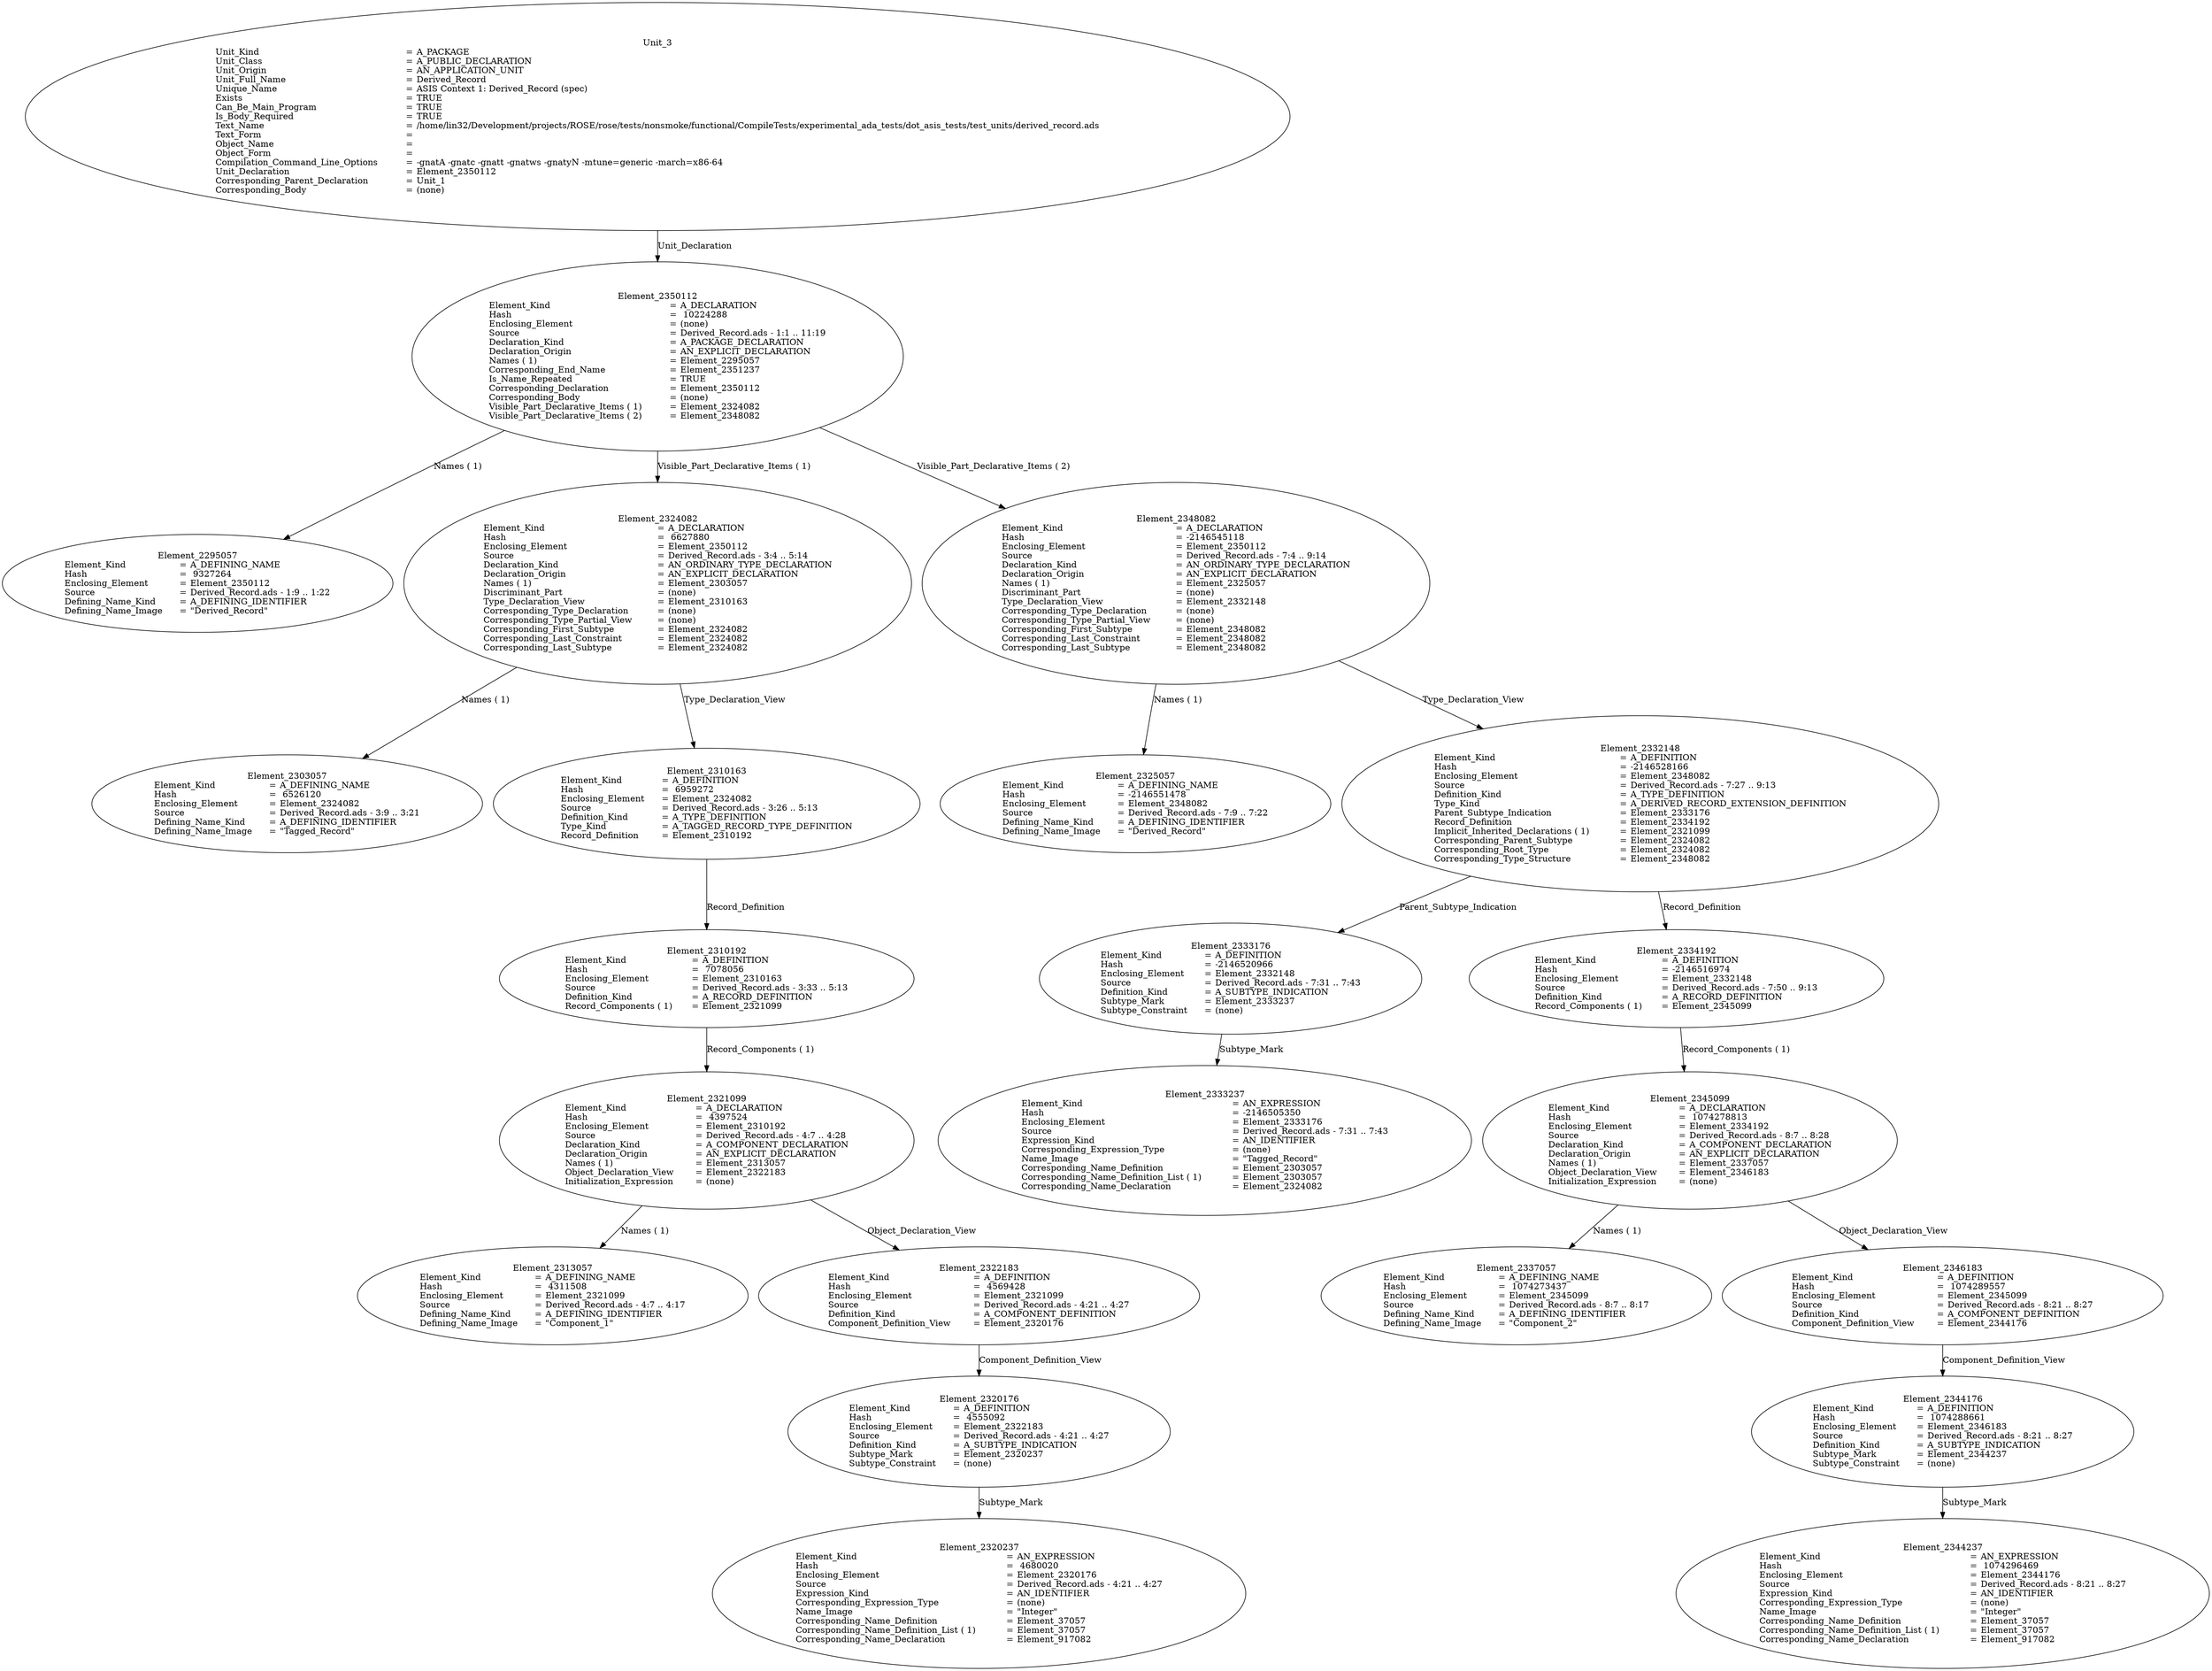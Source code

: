 digraph "derived_record.adt" {
  Unit_3 -> Element_2350112
      [ label=Unit_Declaration ];
  Unit_3
      [ label=<<TABLE BORDER="0" CELLBORDER="0" CELLSPACING="0" CELLPADDING="0"> 
          <TR><TD COLSPAN="3">Unit_3</TD></TR>
          <TR><TD ALIGN="LEFT">Unit_Kind   </TD><TD> = </TD><TD ALIGN="LEFT">A_PACKAGE</TD></TR>
          <TR><TD ALIGN="LEFT">Unit_Class   </TD><TD> = </TD><TD ALIGN="LEFT">A_PUBLIC_DECLARATION</TD></TR>
          <TR><TD ALIGN="LEFT">Unit_Origin   </TD><TD> = </TD><TD ALIGN="LEFT">AN_APPLICATION_UNIT</TD></TR>
          <TR><TD ALIGN="LEFT">Unit_Full_Name    </TD><TD> = </TD><TD ALIGN="LEFT">Derived_Record</TD></TR>
          <TR><TD ALIGN="LEFT">Unique_Name   </TD><TD> = </TD><TD ALIGN="LEFT">ASIS Context 1: Derived_Record (spec)</TD></TR>
          <TR><TD ALIGN="LEFT">Exists  </TD><TD> = </TD><TD ALIGN="LEFT">TRUE</TD></TR>
          <TR><TD ALIGN="LEFT">Can_Be_Main_Program     </TD><TD> = </TD><TD ALIGN="LEFT">TRUE</TD></TR>
          <TR><TD ALIGN="LEFT">Is_Body_Required     </TD><TD> = </TD><TD ALIGN="LEFT">TRUE</TD></TR>
          <TR><TD ALIGN="LEFT">Text_Name   </TD><TD> = </TD><TD ALIGN="LEFT">/home/lin32/Development/projects/ROSE/rose/tests/nonsmoke/functional/CompileTests/experimental_ada_tests/dot_asis_tests/test_units/derived_record.ads</TD></TR>
          <TR><TD ALIGN="LEFT">Text_Form   </TD><TD> = </TD><TD ALIGN="LEFT"></TD></TR>
          <TR><TD ALIGN="LEFT">Object_Name   </TD><TD> = </TD><TD ALIGN="LEFT"></TD></TR>
          <TR><TD ALIGN="LEFT">Object_Form   </TD><TD> = </TD><TD ALIGN="LEFT"></TD></TR>
          <TR><TD ALIGN="LEFT">Compilation_Command_Line_Options         </TD><TD> = </TD><TD ALIGN="LEFT">-gnatA -gnatc -gnatt -gnatws -gnatyN -mtune=generic -march=x86-64</TD></TR>
          <TR><TD ALIGN="LEFT">Unit_Declaration     </TD><TD> = </TD><TD ALIGN="LEFT">Element_2350112</TD></TR>
          <TR><TD ALIGN="LEFT">Corresponding_Parent_Declaration         </TD><TD> = </TD><TD ALIGN="LEFT">Unit_1</TD></TR>
          <TR><TD ALIGN="LEFT">Corresponding_Body     </TD><TD> = </TD><TD ALIGN="LEFT">(none)</TD></TR>
          </TABLE>> ];
  Element_2350112 -> Element_2295057
      [ label="Names ( 1)" ];
  Element_2350112 -> Element_2324082
      [ label="Visible_Part_Declarative_Items ( 1)" ];
  Element_2350112 -> Element_2348082
      [ label="Visible_Part_Declarative_Items ( 2)" ];
  Element_2350112
      [ label=<<TABLE BORDER="0" CELLBORDER="0" CELLSPACING="0" CELLPADDING="0"> 
          <TR><TD COLSPAN="3">Element_2350112</TD></TR>
          <TR><TD ALIGN="LEFT">Element_Kind    </TD><TD> = </TD><TD ALIGN="LEFT">A_DECLARATION</TD></TR>
          <TR><TD ALIGN="LEFT">Hash  </TD><TD> = </TD><TD ALIGN="LEFT"> 10224288</TD></TR>
          <TR><TD ALIGN="LEFT">Enclosing_Element     </TD><TD> = </TD><TD ALIGN="LEFT">(none)</TD></TR>
          <TR><TD ALIGN="LEFT">Source  </TD><TD> = </TD><TD ALIGN="LEFT">Derived_Record.ads - 1:1 .. 11:19</TD></TR>
          <TR><TD ALIGN="LEFT">Declaration_Kind     </TD><TD> = </TD><TD ALIGN="LEFT">A_PACKAGE_DECLARATION</TD></TR>
          <TR><TD ALIGN="LEFT">Declaration_Origin     </TD><TD> = </TD><TD ALIGN="LEFT">AN_EXPLICIT_DECLARATION</TD></TR>
          <TR><TD ALIGN="LEFT">Names ( 1)   </TD><TD> = </TD><TD ALIGN="LEFT">Element_2295057</TD></TR>
          <TR><TD ALIGN="LEFT">Corresponding_End_Name      </TD><TD> = </TD><TD ALIGN="LEFT">Element_2351237</TD></TR>
          <TR><TD ALIGN="LEFT">Is_Name_Repeated     </TD><TD> = </TD><TD ALIGN="LEFT">TRUE</TD></TR>
          <TR><TD ALIGN="LEFT">Corresponding_Declaration       </TD><TD> = </TD><TD ALIGN="LEFT">Element_2350112</TD></TR>
          <TR><TD ALIGN="LEFT">Corresponding_Body     </TD><TD> = </TD><TD ALIGN="LEFT">(none)</TD></TR>
          <TR><TD ALIGN="LEFT">Visible_Part_Declarative_Items ( 1)         </TD><TD> = </TD><TD ALIGN="LEFT">Element_2324082</TD></TR>
          <TR><TD ALIGN="LEFT">Visible_Part_Declarative_Items ( 2)         </TD><TD> = </TD><TD ALIGN="LEFT">Element_2348082</TD></TR>
          </TABLE>> ];
  Element_2295057
      [ label=<<TABLE BORDER="0" CELLBORDER="0" CELLSPACING="0" CELLPADDING="0"> 
          <TR><TD COLSPAN="3">Element_2295057</TD></TR>
          <TR><TD ALIGN="LEFT">Element_Kind    </TD><TD> = </TD><TD ALIGN="LEFT">A_DEFINING_NAME</TD></TR>
          <TR><TD ALIGN="LEFT">Hash  </TD><TD> = </TD><TD ALIGN="LEFT"> 9327264</TD></TR>
          <TR><TD ALIGN="LEFT">Enclosing_Element     </TD><TD> = </TD><TD ALIGN="LEFT">Element_2350112</TD></TR>
          <TR><TD ALIGN="LEFT">Source  </TD><TD> = </TD><TD ALIGN="LEFT">Derived_Record.ads - 1:9 .. 1:22</TD></TR>
          <TR><TD ALIGN="LEFT">Defining_Name_Kind     </TD><TD> = </TD><TD ALIGN="LEFT">A_DEFINING_IDENTIFIER</TD></TR>
          <TR><TD ALIGN="LEFT">Defining_Name_Image     </TD><TD> = </TD><TD ALIGN="LEFT">"Derived_Record"</TD></TR>
          </TABLE>> ];
  Element_2324082 -> Element_2303057
      [ label="Names ( 1)" ];
  Element_2324082 -> Element_2310163
      [ label=Type_Declaration_View ];
  Element_2324082
      [ label=<<TABLE BORDER="0" CELLBORDER="0" CELLSPACING="0" CELLPADDING="0"> 
          <TR><TD COLSPAN="3">Element_2324082</TD></TR>
          <TR><TD ALIGN="LEFT">Element_Kind    </TD><TD> = </TD><TD ALIGN="LEFT">A_DECLARATION</TD></TR>
          <TR><TD ALIGN="LEFT">Hash  </TD><TD> = </TD><TD ALIGN="LEFT"> 6627880</TD></TR>
          <TR><TD ALIGN="LEFT">Enclosing_Element     </TD><TD> = </TD><TD ALIGN="LEFT">Element_2350112</TD></TR>
          <TR><TD ALIGN="LEFT">Source  </TD><TD> = </TD><TD ALIGN="LEFT">Derived_Record.ads - 3:4 .. 5:14</TD></TR>
          <TR><TD ALIGN="LEFT">Declaration_Kind     </TD><TD> = </TD><TD ALIGN="LEFT">AN_ORDINARY_TYPE_DECLARATION</TD></TR>
          <TR><TD ALIGN="LEFT">Declaration_Origin     </TD><TD> = </TD><TD ALIGN="LEFT">AN_EXPLICIT_DECLARATION</TD></TR>
          <TR><TD ALIGN="LEFT">Names ( 1)   </TD><TD> = </TD><TD ALIGN="LEFT">Element_2303057</TD></TR>
          <TR><TD ALIGN="LEFT">Discriminant_Part     </TD><TD> = </TD><TD ALIGN="LEFT">(none)</TD></TR>
          <TR><TD ALIGN="LEFT">Type_Declaration_View      </TD><TD> = </TD><TD ALIGN="LEFT">Element_2310163</TD></TR>
          <TR><TD ALIGN="LEFT">Corresponding_Type_Declaration        </TD><TD> = </TD><TD ALIGN="LEFT">(none)</TD></TR>
          <TR><TD ALIGN="LEFT">Corresponding_Type_Partial_View        </TD><TD> = </TD><TD ALIGN="LEFT">(none)</TD></TR>
          <TR><TD ALIGN="LEFT">Corresponding_First_Subtype       </TD><TD> = </TD><TD ALIGN="LEFT">Element_2324082</TD></TR>
          <TR><TD ALIGN="LEFT">Corresponding_Last_Constraint        </TD><TD> = </TD><TD ALIGN="LEFT">Element_2324082</TD></TR>
          <TR><TD ALIGN="LEFT">Corresponding_Last_Subtype       </TD><TD> = </TD><TD ALIGN="LEFT">Element_2324082</TD></TR>
          </TABLE>> ];
  Element_2303057
      [ label=<<TABLE BORDER="0" CELLBORDER="0" CELLSPACING="0" CELLPADDING="0"> 
          <TR><TD COLSPAN="3">Element_2303057</TD></TR>
          <TR><TD ALIGN="LEFT">Element_Kind    </TD><TD> = </TD><TD ALIGN="LEFT">A_DEFINING_NAME</TD></TR>
          <TR><TD ALIGN="LEFT">Hash  </TD><TD> = </TD><TD ALIGN="LEFT"> 6526120</TD></TR>
          <TR><TD ALIGN="LEFT">Enclosing_Element     </TD><TD> = </TD><TD ALIGN="LEFT">Element_2324082</TD></TR>
          <TR><TD ALIGN="LEFT">Source  </TD><TD> = </TD><TD ALIGN="LEFT">Derived_Record.ads - 3:9 .. 3:21</TD></TR>
          <TR><TD ALIGN="LEFT">Defining_Name_Kind     </TD><TD> = </TD><TD ALIGN="LEFT">A_DEFINING_IDENTIFIER</TD></TR>
          <TR><TD ALIGN="LEFT">Defining_Name_Image     </TD><TD> = </TD><TD ALIGN="LEFT">"Tagged_Record"</TD></TR>
          </TABLE>> ];
  Element_2310163 -> Element_2310192
      [ label=Record_Definition ];
  Element_2310163
      [ label=<<TABLE BORDER="0" CELLBORDER="0" CELLSPACING="0" CELLPADDING="0"> 
          <TR><TD COLSPAN="3">Element_2310163</TD></TR>
          <TR><TD ALIGN="LEFT">Element_Kind    </TD><TD> = </TD><TD ALIGN="LEFT">A_DEFINITION</TD></TR>
          <TR><TD ALIGN="LEFT">Hash  </TD><TD> = </TD><TD ALIGN="LEFT"> 6959272</TD></TR>
          <TR><TD ALIGN="LEFT">Enclosing_Element     </TD><TD> = </TD><TD ALIGN="LEFT">Element_2324082</TD></TR>
          <TR><TD ALIGN="LEFT">Source  </TD><TD> = </TD><TD ALIGN="LEFT">Derived_Record.ads - 3:26 .. 5:13</TD></TR>
          <TR><TD ALIGN="LEFT">Definition_Kind    </TD><TD> = </TD><TD ALIGN="LEFT">A_TYPE_DEFINITION</TD></TR>
          <TR><TD ALIGN="LEFT">Type_Kind   </TD><TD> = </TD><TD ALIGN="LEFT">A_TAGGED_RECORD_TYPE_DEFINITION</TD></TR>
          <TR><TD ALIGN="LEFT">Record_Definition     </TD><TD> = </TD><TD ALIGN="LEFT">Element_2310192</TD></TR>
          </TABLE>> ];
  Element_2310192 -> Element_2321099
      [ label="Record_Components ( 1)" ];
  Element_2310192
      [ label=<<TABLE BORDER="0" CELLBORDER="0" CELLSPACING="0" CELLPADDING="0"> 
          <TR><TD COLSPAN="3">Element_2310192</TD></TR>
          <TR><TD ALIGN="LEFT">Element_Kind    </TD><TD> = </TD><TD ALIGN="LEFT">A_DEFINITION</TD></TR>
          <TR><TD ALIGN="LEFT">Hash  </TD><TD> = </TD><TD ALIGN="LEFT"> 7078056</TD></TR>
          <TR><TD ALIGN="LEFT">Enclosing_Element     </TD><TD> = </TD><TD ALIGN="LEFT">Element_2310163</TD></TR>
          <TR><TD ALIGN="LEFT">Source  </TD><TD> = </TD><TD ALIGN="LEFT">Derived_Record.ads - 3:33 .. 5:13</TD></TR>
          <TR><TD ALIGN="LEFT">Definition_Kind    </TD><TD> = </TD><TD ALIGN="LEFT">A_RECORD_DEFINITION</TD></TR>
          <TR><TD ALIGN="LEFT">Record_Components ( 1)      </TD><TD> = </TD><TD ALIGN="LEFT">Element_2321099</TD></TR>
          </TABLE>> ];
  Element_2321099 -> Element_2313057
      [ label="Names ( 1)" ];
  Element_2321099 -> Element_2322183
      [ label=Object_Declaration_View ];
  Element_2321099
      [ label=<<TABLE BORDER="0" CELLBORDER="0" CELLSPACING="0" CELLPADDING="0"> 
          <TR><TD COLSPAN="3">Element_2321099</TD></TR>
          <TR><TD ALIGN="LEFT">Element_Kind    </TD><TD> = </TD><TD ALIGN="LEFT">A_DECLARATION</TD></TR>
          <TR><TD ALIGN="LEFT">Hash  </TD><TD> = </TD><TD ALIGN="LEFT"> 4397524</TD></TR>
          <TR><TD ALIGN="LEFT">Enclosing_Element     </TD><TD> = </TD><TD ALIGN="LEFT">Element_2310192</TD></TR>
          <TR><TD ALIGN="LEFT">Source  </TD><TD> = </TD><TD ALIGN="LEFT">Derived_Record.ads - 4:7 .. 4:28</TD></TR>
          <TR><TD ALIGN="LEFT">Declaration_Kind     </TD><TD> = </TD><TD ALIGN="LEFT">A_COMPONENT_DECLARATION</TD></TR>
          <TR><TD ALIGN="LEFT">Declaration_Origin     </TD><TD> = </TD><TD ALIGN="LEFT">AN_EXPLICIT_DECLARATION</TD></TR>
          <TR><TD ALIGN="LEFT">Names ( 1)   </TD><TD> = </TD><TD ALIGN="LEFT">Element_2313057</TD></TR>
          <TR><TD ALIGN="LEFT">Object_Declaration_View      </TD><TD> = </TD><TD ALIGN="LEFT">Element_2322183</TD></TR>
          <TR><TD ALIGN="LEFT">Initialization_Expression       </TD><TD> = </TD><TD ALIGN="LEFT">(none)</TD></TR>
          </TABLE>> ];
  Element_2313057
      [ label=<<TABLE BORDER="0" CELLBORDER="0" CELLSPACING="0" CELLPADDING="0"> 
          <TR><TD COLSPAN="3">Element_2313057</TD></TR>
          <TR><TD ALIGN="LEFT">Element_Kind    </TD><TD> = </TD><TD ALIGN="LEFT">A_DEFINING_NAME</TD></TR>
          <TR><TD ALIGN="LEFT">Hash  </TD><TD> = </TD><TD ALIGN="LEFT"> 4311508</TD></TR>
          <TR><TD ALIGN="LEFT">Enclosing_Element     </TD><TD> = </TD><TD ALIGN="LEFT">Element_2321099</TD></TR>
          <TR><TD ALIGN="LEFT">Source  </TD><TD> = </TD><TD ALIGN="LEFT">Derived_Record.ads - 4:7 .. 4:17</TD></TR>
          <TR><TD ALIGN="LEFT">Defining_Name_Kind     </TD><TD> = </TD><TD ALIGN="LEFT">A_DEFINING_IDENTIFIER</TD></TR>
          <TR><TD ALIGN="LEFT">Defining_Name_Image     </TD><TD> = </TD><TD ALIGN="LEFT">"Component_1"</TD></TR>
          </TABLE>> ];
  Element_2322183 -> Element_2320176
      [ label=Component_Definition_View ];
  Element_2322183
      [ label=<<TABLE BORDER="0" CELLBORDER="0" CELLSPACING="0" CELLPADDING="0"> 
          <TR><TD COLSPAN="3">Element_2322183</TD></TR>
          <TR><TD ALIGN="LEFT">Element_Kind    </TD><TD> = </TD><TD ALIGN="LEFT">A_DEFINITION</TD></TR>
          <TR><TD ALIGN="LEFT">Hash  </TD><TD> = </TD><TD ALIGN="LEFT"> 4569428</TD></TR>
          <TR><TD ALIGN="LEFT">Enclosing_Element     </TD><TD> = </TD><TD ALIGN="LEFT">Element_2321099</TD></TR>
          <TR><TD ALIGN="LEFT">Source  </TD><TD> = </TD><TD ALIGN="LEFT">Derived_Record.ads - 4:21 .. 4:27</TD></TR>
          <TR><TD ALIGN="LEFT">Definition_Kind    </TD><TD> = </TD><TD ALIGN="LEFT">A_COMPONENT_DEFINITION</TD></TR>
          <TR><TD ALIGN="LEFT">Component_Definition_View       </TD><TD> = </TD><TD ALIGN="LEFT">Element_2320176</TD></TR>
          </TABLE>> ];
  Element_2320176 -> Element_2320237
      [ label=Subtype_Mark ];
  Element_2320176
      [ label=<<TABLE BORDER="0" CELLBORDER="0" CELLSPACING="0" CELLPADDING="0"> 
          <TR><TD COLSPAN="3">Element_2320176</TD></TR>
          <TR><TD ALIGN="LEFT">Element_Kind    </TD><TD> = </TD><TD ALIGN="LEFT">A_DEFINITION</TD></TR>
          <TR><TD ALIGN="LEFT">Hash  </TD><TD> = </TD><TD ALIGN="LEFT"> 4555092</TD></TR>
          <TR><TD ALIGN="LEFT">Enclosing_Element     </TD><TD> = </TD><TD ALIGN="LEFT">Element_2322183</TD></TR>
          <TR><TD ALIGN="LEFT">Source  </TD><TD> = </TD><TD ALIGN="LEFT">Derived_Record.ads - 4:21 .. 4:27</TD></TR>
          <TR><TD ALIGN="LEFT">Definition_Kind    </TD><TD> = </TD><TD ALIGN="LEFT">A_SUBTYPE_INDICATION</TD></TR>
          <TR><TD ALIGN="LEFT">Subtype_Mark    </TD><TD> = </TD><TD ALIGN="LEFT">Element_2320237</TD></TR>
          <TR><TD ALIGN="LEFT">Subtype_Constraint     </TD><TD> = </TD><TD ALIGN="LEFT">(none)</TD></TR>
          </TABLE>> ];
  Element_2320237
      [ label=<<TABLE BORDER="0" CELLBORDER="0" CELLSPACING="0" CELLPADDING="0"> 
          <TR><TD COLSPAN="3">Element_2320237</TD></TR>
          <TR><TD ALIGN="LEFT">Element_Kind    </TD><TD> = </TD><TD ALIGN="LEFT">AN_EXPRESSION</TD></TR>
          <TR><TD ALIGN="LEFT">Hash  </TD><TD> = </TD><TD ALIGN="LEFT"> 4680020</TD></TR>
          <TR><TD ALIGN="LEFT">Enclosing_Element     </TD><TD> = </TD><TD ALIGN="LEFT">Element_2320176</TD></TR>
          <TR><TD ALIGN="LEFT">Source  </TD><TD> = </TD><TD ALIGN="LEFT">Derived_Record.ads - 4:21 .. 4:27</TD></TR>
          <TR><TD ALIGN="LEFT">Expression_Kind    </TD><TD> = </TD><TD ALIGN="LEFT">AN_IDENTIFIER</TD></TR>
          <TR><TD ALIGN="LEFT">Corresponding_Expression_Type        </TD><TD> = </TD><TD ALIGN="LEFT">(none)</TD></TR>
          <TR><TD ALIGN="LEFT">Name_Image   </TD><TD> = </TD><TD ALIGN="LEFT">"Integer"</TD></TR>
          <TR><TD ALIGN="LEFT">Corresponding_Name_Definition        </TD><TD> = </TD><TD ALIGN="LEFT">Element_37057</TD></TR>
          <TR><TD ALIGN="LEFT">Corresponding_Name_Definition_List ( 1)          </TD><TD> = </TD><TD ALIGN="LEFT">Element_37057</TD></TR>
          <TR><TD ALIGN="LEFT">Corresponding_Name_Declaration        </TD><TD> = </TD><TD ALIGN="LEFT">Element_917082</TD></TR>
          </TABLE>> ];
  Element_2348082 -> Element_2325057
      [ label="Names ( 1)" ];
  Element_2348082 -> Element_2332148
      [ label=Type_Declaration_View ];
  Element_2348082
      [ label=<<TABLE BORDER="0" CELLBORDER="0" CELLSPACING="0" CELLPADDING="0"> 
          <TR><TD COLSPAN="3">Element_2348082</TD></TR>
          <TR><TD ALIGN="LEFT">Element_Kind    </TD><TD> = </TD><TD ALIGN="LEFT">A_DECLARATION</TD></TR>
          <TR><TD ALIGN="LEFT">Hash  </TD><TD> = </TD><TD ALIGN="LEFT">-2146545118</TD></TR>
          <TR><TD ALIGN="LEFT">Enclosing_Element     </TD><TD> = </TD><TD ALIGN="LEFT">Element_2350112</TD></TR>
          <TR><TD ALIGN="LEFT">Source  </TD><TD> = </TD><TD ALIGN="LEFT">Derived_Record.ads - 7:4 .. 9:14</TD></TR>
          <TR><TD ALIGN="LEFT">Declaration_Kind     </TD><TD> = </TD><TD ALIGN="LEFT">AN_ORDINARY_TYPE_DECLARATION</TD></TR>
          <TR><TD ALIGN="LEFT">Declaration_Origin     </TD><TD> = </TD><TD ALIGN="LEFT">AN_EXPLICIT_DECLARATION</TD></TR>
          <TR><TD ALIGN="LEFT">Names ( 1)   </TD><TD> = </TD><TD ALIGN="LEFT">Element_2325057</TD></TR>
          <TR><TD ALIGN="LEFT">Discriminant_Part     </TD><TD> = </TD><TD ALIGN="LEFT">(none)</TD></TR>
          <TR><TD ALIGN="LEFT">Type_Declaration_View      </TD><TD> = </TD><TD ALIGN="LEFT">Element_2332148</TD></TR>
          <TR><TD ALIGN="LEFT">Corresponding_Type_Declaration        </TD><TD> = </TD><TD ALIGN="LEFT">(none)</TD></TR>
          <TR><TD ALIGN="LEFT">Corresponding_Type_Partial_View        </TD><TD> = </TD><TD ALIGN="LEFT">(none)</TD></TR>
          <TR><TD ALIGN="LEFT">Corresponding_First_Subtype       </TD><TD> = </TD><TD ALIGN="LEFT">Element_2348082</TD></TR>
          <TR><TD ALIGN="LEFT">Corresponding_Last_Constraint        </TD><TD> = </TD><TD ALIGN="LEFT">Element_2348082</TD></TR>
          <TR><TD ALIGN="LEFT">Corresponding_Last_Subtype       </TD><TD> = </TD><TD ALIGN="LEFT">Element_2348082</TD></TR>
          </TABLE>> ];
  Element_2325057
      [ label=<<TABLE BORDER="0" CELLBORDER="0" CELLSPACING="0" CELLPADDING="0"> 
          <TR><TD COLSPAN="3">Element_2325057</TD></TR>
          <TR><TD ALIGN="LEFT">Element_Kind    </TD><TD> = </TD><TD ALIGN="LEFT">A_DEFINING_NAME</TD></TR>
          <TR><TD ALIGN="LEFT">Hash  </TD><TD> = </TD><TD ALIGN="LEFT">-2146551478</TD></TR>
          <TR><TD ALIGN="LEFT">Enclosing_Element     </TD><TD> = </TD><TD ALIGN="LEFT">Element_2348082</TD></TR>
          <TR><TD ALIGN="LEFT">Source  </TD><TD> = </TD><TD ALIGN="LEFT">Derived_Record.ads - 7:9 .. 7:22</TD></TR>
          <TR><TD ALIGN="LEFT">Defining_Name_Kind     </TD><TD> = </TD><TD ALIGN="LEFT">A_DEFINING_IDENTIFIER</TD></TR>
          <TR><TD ALIGN="LEFT">Defining_Name_Image     </TD><TD> = </TD><TD ALIGN="LEFT">"Derived_Record"</TD></TR>
          </TABLE>> ];
  Element_2332148 -> Element_2333176
      [ label=Parent_Subtype_Indication ];
  Element_2332148 -> Element_2334192
      [ label=Record_Definition ];
  Element_2332148
      [ label=<<TABLE BORDER="0" CELLBORDER="0" CELLSPACING="0" CELLPADDING="0"> 
          <TR><TD COLSPAN="3">Element_2332148</TD></TR>
          <TR><TD ALIGN="LEFT">Element_Kind    </TD><TD> = </TD><TD ALIGN="LEFT">A_DEFINITION</TD></TR>
          <TR><TD ALIGN="LEFT">Hash  </TD><TD> = </TD><TD ALIGN="LEFT">-2146528166</TD></TR>
          <TR><TD ALIGN="LEFT">Enclosing_Element     </TD><TD> = </TD><TD ALIGN="LEFT">Element_2348082</TD></TR>
          <TR><TD ALIGN="LEFT">Source  </TD><TD> = </TD><TD ALIGN="LEFT">Derived_Record.ads - 7:27 .. 9:13</TD></TR>
          <TR><TD ALIGN="LEFT">Definition_Kind    </TD><TD> = </TD><TD ALIGN="LEFT">A_TYPE_DEFINITION</TD></TR>
          <TR><TD ALIGN="LEFT">Type_Kind   </TD><TD> = </TD><TD ALIGN="LEFT">A_DERIVED_RECORD_EXTENSION_DEFINITION</TD></TR>
          <TR><TD ALIGN="LEFT">Parent_Subtype_Indication       </TD><TD> = </TD><TD ALIGN="LEFT">Element_2333176</TD></TR>
          <TR><TD ALIGN="LEFT">Record_Definition     </TD><TD> = </TD><TD ALIGN="LEFT">Element_2334192</TD></TR>
          <TR><TD ALIGN="LEFT">Implicit_Inherited_Declarations ( 1)          </TD><TD> = </TD><TD ALIGN="LEFT">Element_2321099</TD></TR>
          <TR><TD ALIGN="LEFT">Corresponding_Parent_Subtype        </TD><TD> = </TD><TD ALIGN="LEFT">Element_2324082</TD></TR>
          <TR><TD ALIGN="LEFT">Corresponding_Root_Type      </TD><TD> = </TD><TD ALIGN="LEFT">Element_2324082</TD></TR>
          <TR><TD ALIGN="LEFT">Corresponding_Type_Structure        </TD><TD> = </TD><TD ALIGN="LEFT">Element_2348082</TD></TR>
          </TABLE>> ];
  Element_2333176 -> Element_2333237
      [ label=Subtype_Mark ];
  Element_2333176
      [ label=<<TABLE BORDER="0" CELLBORDER="0" CELLSPACING="0" CELLPADDING="0"> 
          <TR><TD COLSPAN="3">Element_2333176</TD></TR>
          <TR><TD ALIGN="LEFT">Element_Kind    </TD><TD> = </TD><TD ALIGN="LEFT">A_DEFINITION</TD></TR>
          <TR><TD ALIGN="LEFT">Hash  </TD><TD> = </TD><TD ALIGN="LEFT">-2146520966</TD></TR>
          <TR><TD ALIGN="LEFT">Enclosing_Element     </TD><TD> = </TD><TD ALIGN="LEFT">Element_2332148</TD></TR>
          <TR><TD ALIGN="LEFT">Source  </TD><TD> = </TD><TD ALIGN="LEFT">Derived_Record.ads - 7:31 .. 7:43</TD></TR>
          <TR><TD ALIGN="LEFT">Definition_Kind    </TD><TD> = </TD><TD ALIGN="LEFT">A_SUBTYPE_INDICATION</TD></TR>
          <TR><TD ALIGN="LEFT">Subtype_Mark    </TD><TD> = </TD><TD ALIGN="LEFT">Element_2333237</TD></TR>
          <TR><TD ALIGN="LEFT">Subtype_Constraint     </TD><TD> = </TD><TD ALIGN="LEFT">(none)</TD></TR>
          </TABLE>> ];
  Element_2333237
      [ label=<<TABLE BORDER="0" CELLBORDER="0" CELLSPACING="0" CELLPADDING="0"> 
          <TR><TD COLSPAN="3">Element_2333237</TD></TR>
          <TR><TD ALIGN="LEFT">Element_Kind    </TD><TD> = </TD><TD ALIGN="LEFT">AN_EXPRESSION</TD></TR>
          <TR><TD ALIGN="LEFT">Hash  </TD><TD> = </TD><TD ALIGN="LEFT">-2146505350</TD></TR>
          <TR><TD ALIGN="LEFT">Enclosing_Element     </TD><TD> = </TD><TD ALIGN="LEFT">Element_2333176</TD></TR>
          <TR><TD ALIGN="LEFT">Source  </TD><TD> = </TD><TD ALIGN="LEFT">Derived_Record.ads - 7:31 .. 7:43</TD></TR>
          <TR><TD ALIGN="LEFT">Expression_Kind    </TD><TD> = </TD><TD ALIGN="LEFT">AN_IDENTIFIER</TD></TR>
          <TR><TD ALIGN="LEFT">Corresponding_Expression_Type        </TD><TD> = </TD><TD ALIGN="LEFT">(none)</TD></TR>
          <TR><TD ALIGN="LEFT">Name_Image   </TD><TD> = </TD><TD ALIGN="LEFT">"Tagged_Record"</TD></TR>
          <TR><TD ALIGN="LEFT">Corresponding_Name_Definition        </TD><TD> = </TD><TD ALIGN="LEFT">Element_2303057</TD></TR>
          <TR><TD ALIGN="LEFT">Corresponding_Name_Definition_List ( 1)          </TD><TD> = </TD><TD ALIGN="LEFT">Element_2303057</TD></TR>
          <TR><TD ALIGN="LEFT">Corresponding_Name_Declaration        </TD><TD> = </TD><TD ALIGN="LEFT">Element_2324082</TD></TR>
          </TABLE>> ];
  Element_2334192 -> Element_2345099
      [ label="Record_Components ( 1)" ];
  Element_2334192
      [ label=<<TABLE BORDER="0" CELLBORDER="0" CELLSPACING="0" CELLPADDING="0"> 
          <TR><TD COLSPAN="3">Element_2334192</TD></TR>
          <TR><TD ALIGN="LEFT">Element_Kind    </TD><TD> = </TD><TD ALIGN="LEFT">A_DEFINITION</TD></TR>
          <TR><TD ALIGN="LEFT">Hash  </TD><TD> = </TD><TD ALIGN="LEFT">-2146516974</TD></TR>
          <TR><TD ALIGN="LEFT">Enclosing_Element     </TD><TD> = </TD><TD ALIGN="LEFT">Element_2332148</TD></TR>
          <TR><TD ALIGN="LEFT">Source  </TD><TD> = </TD><TD ALIGN="LEFT">Derived_Record.ads - 7:50 .. 9:13</TD></TR>
          <TR><TD ALIGN="LEFT">Definition_Kind    </TD><TD> = </TD><TD ALIGN="LEFT">A_RECORD_DEFINITION</TD></TR>
          <TR><TD ALIGN="LEFT">Record_Components ( 1)      </TD><TD> = </TD><TD ALIGN="LEFT">Element_2345099</TD></TR>
          </TABLE>> ];
  Element_2345099 -> Element_2337057
      [ label="Names ( 1)" ];
  Element_2345099 -> Element_2346183
      [ label=Object_Declaration_View ];
  Element_2345099
      [ label=<<TABLE BORDER="0" CELLBORDER="0" CELLSPACING="0" CELLPADDING="0"> 
          <TR><TD COLSPAN="3">Element_2345099</TD></TR>
          <TR><TD ALIGN="LEFT">Element_Kind    </TD><TD> = </TD><TD ALIGN="LEFT">A_DECLARATION</TD></TR>
          <TR><TD ALIGN="LEFT">Hash  </TD><TD> = </TD><TD ALIGN="LEFT"> 1074278813</TD></TR>
          <TR><TD ALIGN="LEFT">Enclosing_Element     </TD><TD> = </TD><TD ALIGN="LEFT">Element_2334192</TD></TR>
          <TR><TD ALIGN="LEFT">Source  </TD><TD> = </TD><TD ALIGN="LEFT">Derived_Record.ads - 8:7 .. 8:28</TD></TR>
          <TR><TD ALIGN="LEFT">Declaration_Kind     </TD><TD> = </TD><TD ALIGN="LEFT">A_COMPONENT_DECLARATION</TD></TR>
          <TR><TD ALIGN="LEFT">Declaration_Origin     </TD><TD> = </TD><TD ALIGN="LEFT">AN_EXPLICIT_DECLARATION</TD></TR>
          <TR><TD ALIGN="LEFT">Names ( 1)   </TD><TD> = </TD><TD ALIGN="LEFT">Element_2337057</TD></TR>
          <TR><TD ALIGN="LEFT">Object_Declaration_View      </TD><TD> = </TD><TD ALIGN="LEFT">Element_2346183</TD></TR>
          <TR><TD ALIGN="LEFT">Initialization_Expression       </TD><TD> = </TD><TD ALIGN="LEFT">(none)</TD></TR>
          </TABLE>> ];
  Element_2337057
      [ label=<<TABLE BORDER="0" CELLBORDER="0" CELLSPACING="0" CELLPADDING="0"> 
          <TR><TD COLSPAN="3">Element_2337057</TD></TR>
          <TR><TD ALIGN="LEFT">Element_Kind    </TD><TD> = </TD><TD ALIGN="LEFT">A_DEFINING_NAME</TD></TR>
          <TR><TD ALIGN="LEFT">Hash  </TD><TD> = </TD><TD ALIGN="LEFT"> 1074273437</TD></TR>
          <TR><TD ALIGN="LEFT">Enclosing_Element     </TD><TD> = </TD><TD ALIGN="LEFT">Element_2345099</TD></TR>
          <TR><TD ALIGN="LEFT">Source  </TD><TD> = </TD><TD ALIGN="LEFT">Derived_Record.ads - 8:7 .. 8:17</TD></TR>
          <TR><TD ALIGN="LEFT">Defining_Name_Kind     </TD><TD> = </TD><TD ALIGN="LEFT">A_DEFINING_IDENTIFIER</TD></TR>
          <TR><TD ALIGN="LEFT">Defining_Name_Image     </TD><TD> = </TD><TD ALIGN="LEFT">"Component_2"</TD></TR>
          </TABLE>> ];
  Element_2346183 -> Element_2344176
      [ label=Component_Definition_View ];
  Element_2346183
      [ label=<<TABLE BORDER="0" CELLBORDER="0" CELLSPACING="0" CELLPADDING="0"> 
          <TR><TD COLSPAN="3">Element_2346183</TD></TR>
          <TR><TD ALIGN="LEFT">Element_Kind    </TD><TD> = </TD><TD ALIGN="LEFT">A_DEFINITION</TD></TR>
          <TR><TD ALIGN="LEFT">Hash  </TD><TD> = </TD><TD ALIGN="LEFT"> 1074289557</TD></TR>
          <TR><TD ALIGN="LEFT">Enclosing_Element     </TD><TD> = </TD><TD ALIGN="LEFT">Element_2345099</TD></TR>
          <TR><TD ALIGN="LEFT">Source  </TD><TD> = </TD><TD ALIGN="LEFT">Derived_Record.ads - 8:21 .. 8:27</TD></TR>
          <TR><TD ALIGN="LEFT">Definition_Kind    </TD><TD> = </TD><TD ALIGN="LEFT">A_COMPONENT_DEFINITION</TD></TR>
          <TR><TD ALIGN="LEFT">Component_Definition_View       </TD><TD> = </TD><TD ALIGN="LEFT">Element_2344176</TD></TR>
          </TABLE>> ];
  Element_2344176 -> Element_2344237
      [ label=Subtype_Mark ];
  Element_2344176
      [ label=<<TABLE BORDER="0" CELLBORDER="0" CELLSPACING="0" CELLPADDING="0"> 
          <TR><TD COLSPAN="3">Element_2344176</TD></TR>
          <TR><TD ALIGN="LEFT">Element_Kind    </TD><TD> = </TD><TD ALIGN="LEFT">A_DEFINITION</TD></TR>
          <TR><TD ALIGN="LEFT">Hash  </TD><TD> = </TD><TD ALIGN="LEFT"> 1074288661</TD></TR>
          <TR><TD ALIGN="LEFT">Enclosing_Element     </TD><TD> = </TD><TD ALIGN="LEFT">Element_2346183</TD></TR>
          <TR><TD ALIGN="LEFT">Source  </TD><TD> = </TD><TD ALIGN="LEFT">Derived_Record.ads - 8:21 .. 8:27</TD></TR>
          <TR><TD ALIGN="LEFT">Definition_Kind    </TD><TD> = </TD><TD ALIGN="LEFT">A_SUBTYPE_INDICATION</TD></TR>
          <TR><TD ALIGN="LEFT">Subtype_Mark    </TD><TD> = </TD><TD ALIGN="LEFT">Element_2344237</TD></TR>
          <TR><TD ALIGN="LEFT">Subtype_Constraint     </TD><TD> = </TD><TD ALIGN="LEFT">(none)</TD></TR>
          </TABLE>> ];
  Element_2344237
      [ label=<<TABLE BORDER="0" CELLBORDER="0" CELLSPACING="0" CELLPADDING="0"> 
          <TR><TD COLSPAN="3">Element_2344237</TD></TR>
          <TR><TD ALIGN="LEFT">Element_Kind    </TD><TD> = </TD><TD ALIGN="LEFT">AN_EXPRESSION</TD></TR>
          <TR><TD ALIGN="LEFT">Hash  </TD><TD> = </TD><TD ALIGN="LEFT"> 1074296469</TD></TR>
          <TR><TD ALIGN="LEFT">Enclosing_Element     </TD><TD> = </TD><TD ALIGN="LEFT">Element_2344176</TD></TR>
          <TR><TD ALIGN="LEFT">Source  </TD><TD> = </TD><TD ALIGN="LEFT">Derived_Record.ads - 8:21 .. 8:27</TD></TR>
          <TR><TD ALIGN="LEFT">Expression_Kind    </TD><TD> = </TD><TD ALIGN="LEFT">AN_IDENTIFIER</TD></TR>
          <TR><TD ALIGN="LEFT">Corresponding_Expression_Type        </TD><TD> = </TD><TD ALIGN="LEFT">(none)</TD></TR>
          <TR><TD ALIGN="LEFT">Name_Image   </TD><TD> = </TD><TD ALIGN="LEFT">"Integer"</TD></TR>
          <TR><TD ALIGN="LEFT">Corresponding_Name_Definition        </TD><TD> = </TD><TD ALIGN="LEFT">Element_37057</TD></TR>
          <TR><TD ALIGN="LEFT">Corresponding_Name_Definition_List ( 1)          </TD><TD> = </TD><TD ALIGN="LEFT">Element_37057</TD></TR>
          <TR><TD ALIGN="LEFT">Corresponding_Name_Declaration        </TD><TD> = </TD><TD ALIGN="LEFT">Element_917082</TD></TR>
          </TABLE>> ]
}
